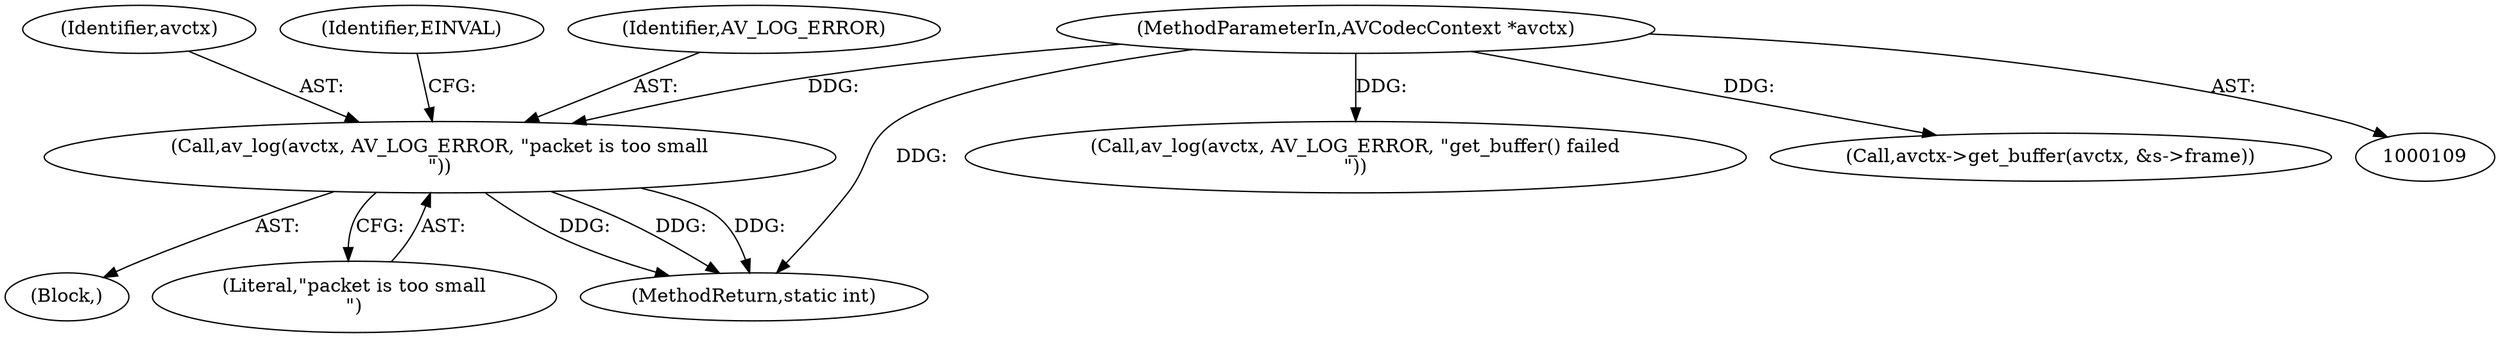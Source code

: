 digraph "0_libav_ce7aee9b733134649a6ce2fa743e51733f33e67e@pointer" {
"1000210" [label="(Call,av_log(avctx, AV_LOG_ERROR, \"packet is too small\n\"))"];
"1000110" [label="(MethodParameterIn,AVCodecContext *avctx)"];
"1000110" [label="(MethodParameterIn,AVCodecContext *avctx)"];
"1000211" [label="(Identifier,avctx)"];
"1000209" [label="(Block,)"];
"1000216" [label="(Identifier,EINVAL)"];
"1000212" [label="(Identifier,AV_LOG_ERROR)"];
"1000240" [label="(Call,av_log(avctx, AV_LOG_ERROR, \"get_buffer() failed\n\"))"];
"1000213" [label="(Literal,\"packet is too small\n\")"];
"1000690" [label="(MethodReturn,static int)"];
"1000210" [label="(Call,av_log(avctx, AV_LOG_ERROR, \"packet is too small\n\"))"];
"1000232" [label="(Call,avctx->get_buffer(avctx, &s->frame))"];
"1000210" -> "1000209"  [label="AST: "];
"1000210" -> "1000213"  [label="CFG: "];
"1000211" -> "1000210"  [label="AST: "];
"1000212" -> "1000210"  [label="AST: "];
"1000213" -> "1000210"  [label="AST: "];
"1000216" -> "1000210"  [label="CFG: "];
"1000210" -> "1000690"  [label="DDG: "];
"1000210" -> "1000690"  [label="DDG: "];
"1000210" -> "1000690"  [label="DDG: "];
"1000110" -> "1000210"  [label="DDG: "];
"1000110" -> "1000109"  [label="AST: "];
"1000110" -> "1000690"  [label="DDG: "];
"1000110" -> "1000232"  [label="DDG: "];
"1000110" -> "1000240"  [label="DDG: "];
}
